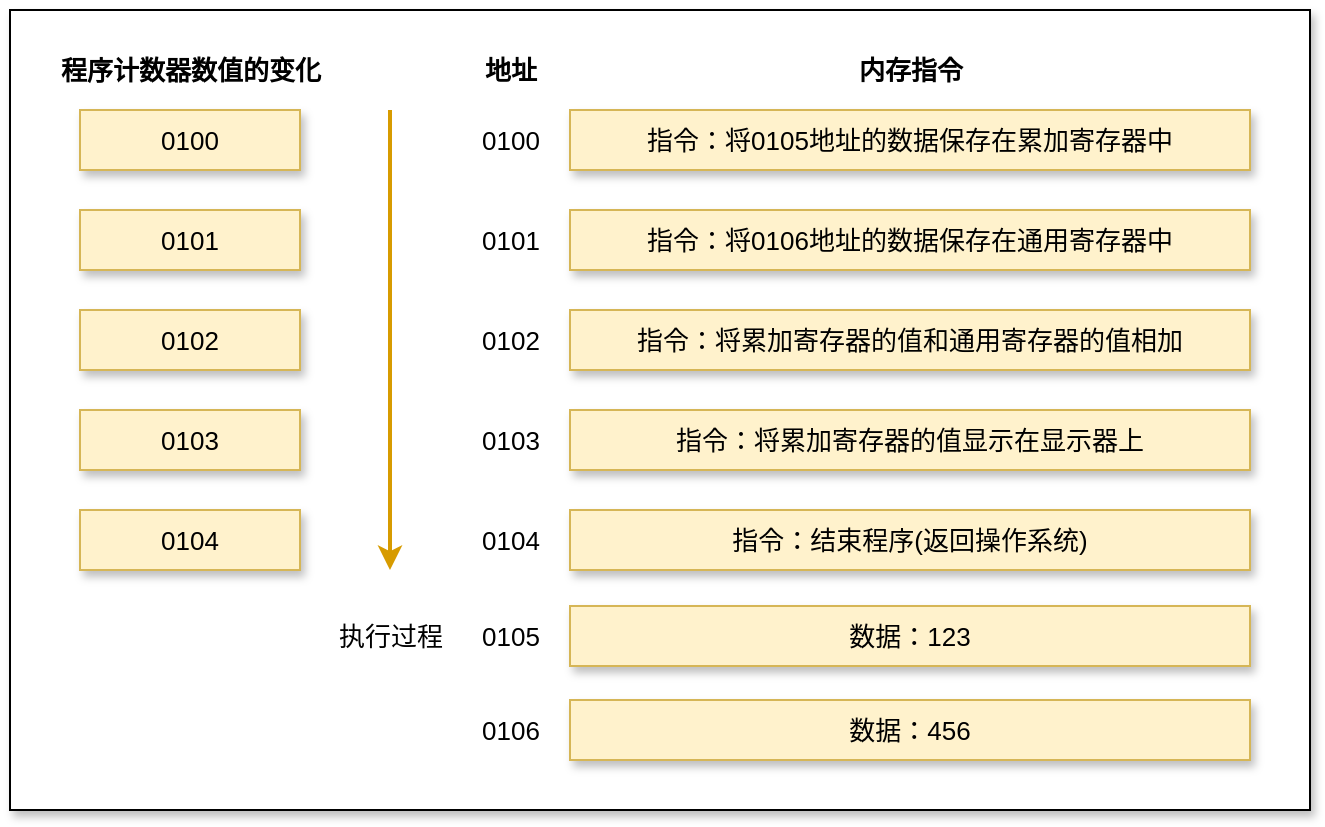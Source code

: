 <mxfile version="12.6.5" type="device"><diagram id="QDCYvTiIa1_dxsT2Uti-" name="Page-1"><mxGraphModel dx="1086" dy="966" grid="1" gridSize="10" guides="1" tooltips="1" connect="1" arrows="1" fold="1" page="1" pageScale="1" pageWidth="827" pageHeight="1169" math="0" shadow="0"><root><mxCell id="0"/><mxCell id="1" parent="0"/><mxCell id="hmjzoFS6LX4zS7qr3zb2-28" value="" style="rounded=0;whiteSpace=wrap;html=1;fontSize=13;shadow=1;" parent="1" vertex="1"><mxGeometry x="10" y="200" width="650" height="400" as="geometry"/></mxCell><mxCell id="hmjzoFS6LX4zS7qr3zb2-1" value="0100" style="rounded=0;whiteSpace=wrap;html=1;fontSize=13;shadow=1;fillColor=#fff2cc;strokeColor=#d6b656;" parent="1" vertex="1"><mxGeometry x="45" y="250" width="110" height="30" as="geometry"/></mxCell><mxCell id="hmjzoFS6LX4zS7qr3zb2-2" value="程序计数器数值的变化" style="text;html=1;align=center;verticalAlign=middle;resizable=0;points=[];autosize=1;fontSize=13;fontStyle=1;shadow=1;" parent="1" vertex="1"><mxGeometry x="25" y="220" width="150" height="20" as="geometry"/></mxCell><mxCell id="hmjzoFS6LX4zS7qr3zb2-3" value="0101" style="rounded=0;whiteSpace=wrap;html=1;fontSize=13;shadow=1;fillColor=#fff2cc;strokeColor=#d6b656;" parent="1" vertex="1"><mxGeometry x="45" y="300" width="110" height="30" as="geometry"/></mxCell><mxCell id="hmjzoFS6LX4zS7qr3zb2-4" value="0102" style="rounded=0;whiteSpace=wrap;html=1;fontSize=13;shadow=1;fillColor=#fff2cc;strokeColor=#d6b656;" parent="1" vertex="1"><mxGeometry x="45" y="350" width="110" height="30" as="geometry"/></mxCell><mxCell id="hmjzoFS6LX4zS7qr3zb2-5" value="0103" style="rounded=0;whiteSpace=wrap;html=1;fontSize=13;shadow=1;fillColor=#fff2cc;strokeColor=#d6b656;" parent="1" vertex="1"><mxGeometry x="45" y="400" width="110" height="30" as="geometry"/></mxCell><mxCell id="hmjzoFS6LX4zS7qr3zb2-6" value="0104" style="rounded=0;whiteSpace=wrap;html=1;fontSize=13;shadow=1;fillColor=#fff2cc;strokeColor=#d6b656;" parent="1" vertex="1"><mxGeometry x="45" y="450" width="110" height="30" as="geometry"/></mxCell><mxCell id="hmjzoFS6LX4zS7qr3zb2-7" value="" style="endArrow=classic;html=1;fillColor=#ffe6cc;strokeColor=#d79b00;strokeWidth=2;fontSize=13;shadow=0;" parent="1" edge="1"><mxGeometry width="50" height="50" relative="1" as="geometry"><mxPoint x="200" y="250" as="sourcePoint"/><mxPoint x="200" y="480" as="targetPoint"/></mxGeometry></mxCell><mxCell id="hmjzoFS6LX4zS7qr3zb2-8" value="执行过程" style="text;html=1;align=center;verticalAlign=middle;resizable=0;points=[];autosize=1;fontSize=13;shadow=1;" parent="1" vertex="1"><mxGeometry x="165" y="503" width="70" height="20" as="geometry"/></mxCell><mxCell id="hmjzoFS6LX4zS7qr3zb2-9" value="0100" style="text;html=1;align=center;verticalAlign=middle;resizable=0;points=[];autosize=1;fontSize=13;shadow=1;" parent="1" vertex="1"><mxGeometry x="240" y="255" width="40" height="20" as="geometry"/></mxCell><mxCell id="hmjzoFS6LX4zS7qr3zb2-10" value="0101" style="text;html=1;align=center;verticalAlign=middle;resizable=0;points=[];autosize=1;fontSize=13;shadow=1;" parent="1" vertex="1"><mxGeometry x="240" y="305" width="40" height="20" as="geometry"/></mxCell><mxCell id="hmjzoFS6LX4zS7qr3zb2-11" value="0102" style="text;html=1;align=center;verticalAlign=middle;resizable=0;points=[];autosize=1;fontSize=13;shadow=1;" parent="1" vertex="1"><mxGeometry x="240" y="355" width="40" height="20" as="geometry"/></mxCell><mxCell id="hmjzoFS6LX4zS7qr3zb2-12" value="0103" style="text;html=1;align=center;verticalAlign=middle;resizable=0;points=[];autosize=1;fontSize=13;shadow=1;" parent="1" vertex="1"><mxGeometry x="240" y="405" width="40" height="20" as="geometry"/></mxCell><mxCell id="hmjzoFS6LX4zS7qr3zb2-13" value="0104" style="text;html=1;align=center;verticalAlign=middle;resizable=0;points=[];autosize=1;fontSize=13;shadow=1;" parent="1" vertex="1"><mxGeometry x="240" y="455" width="40" height="20" as="geometry"/></mxCell><mxCell id="hmjzoFS6LX4zS7qr3zb2-14" value="0105" style="text;html=1;align=center;verticalAlign=middle;resizable=0;points=[];autosize=1;fontSize=13;shadow=1;" parent="1" vertex="1"><mxGeometry x="240" y="503" width="40" height="20" as="geometry"/></mxCell><mxCell id="hmjzoFS6LX4zS7qr3zb2-15" value="0106" style="text;html=1;align=center;verticalAlign=middle;resizable=0;points=[];autosize=1;fontSize=13;shadow=1;" parent="1" vertex="1"><mxGeometry x="240" y="550" width="40" height="20" as="geometry"/></mxCell><mxCell id="hmjzoFS6LX4zS7qr3zb2-16" value="指令：将0105地址的数据保存在累加寄存器中" style="rounded=0;whiteSpace=wrap;html=1;fontSize=13;shadow=1;fillColor=#fff2cc;strokeColor=#d6b656;" parent="1" vertex="1"><mxGeometry x="290" y="250" width="340" height="30" as="geometry"/></mxCell><mxCell id="hmjzoFS6LX4zS7qr3zb2-19" value="指令：将0106地址的数据保存在通用寄存器中" style="rounded=0;whiteSpace=wrap;html=1;fontSize=13;shadow=1;fillColor=#fff2cc;strokeColor=#d6b656;" parent="1" vertex="1"><mxGeometry x="290" y="300" width="340" height="30" as="geometry"/></mxCell><mxCell id="hmjzoFS6LX4zS7qr3zb2-20" value="指令：将累加寄存器的值和通用寄存器的值相加" style="rounded=0;whiteSpace=wrap;html=1;fontSize=13;shadow=1;fillColor=#fff2cc;strokeColor=#d6b656;" parent="1" vertex="1"><mxGeometry x="290" y="350" width="340" height="30" as="geometry"/></mxCell><mxCell id="hmjzoFS6LX4zS7qr3zb2-21" value="指令：将累加寄存器的值显示在显示器上" style="rounded=0;whiteSpace=wrap;html=1;fontSize=13;shadow=1;fillColor=#fff2cc;strokeColor=#d6b656;" parent="1" vertex="1"><mxGeometry x="290" y="400" width="340" height="30" as="geometry"/></mxCell><mxCell id="hmjzoFS6LX4zS7qr3zb2-22" value="指令：结束程序(返回操作系统)" style="rounded=0;whiteSpace=wrap;html=1;fontSize=13;shadow=1;fillColor=#fff2cc;strokeColor=#d6b656;" parent="1" vertex="1"><mxGeometry x="290" y="450" width="340" height="30" as="geometry"/></mxCell><mxCell id="hmjzoFS6LX4zS7qr3zb2-23" value="数据：123" style="rounded=0;whiteSpace=wrap;html=1;fontSize=13;shadow=1;fillColor=#fff2cc;strokeColor=#d6b656;" parent="1" vertex="1"><mxGeometry x="290" y="498" width="340" height="30" as="geometry"/></mxCell><mxCell id="hmjzoFS6LX4zS7qr3zb2-24" value="数据：456" style="rounded=0;whiteSpace=wrap;html=1;fontSize=13;shadow=1;fillColor=#fff2cc;strokeColor=#d6b656;" parent="1" vertex="1"><mxGeometry x="290" y="545" width="340" height="30" as="geometry"/></mxCell><mxCell id="hmjzoFS6LX4zS7qr3zb2-25" value="地址" style="text;html=1;align=center;verticalAlign=middle;resizable=0;points=[];autosize=1;fontSize=13;fontStyle=1;shadow=1;" parent="1" vertex="1"><mxGeometry x="240" y="220" width="40" height="20" as="geometry"/></mxCell><mxCell id="hmjzoFS6LX4zS7qr3zb2-26" value="内存指令" style="text;html=1;align=center;verticalAlign=middle;resizable=0;points=[];autosize=1;fontSize=13;fontStyle=1;shadow=1;" parent="1" vertex="1"><mxGeometry x="425" y="220" width="70" height="20" as="geometry"/></mxCell></root></mxGraphModel></diagram></mxfile>
